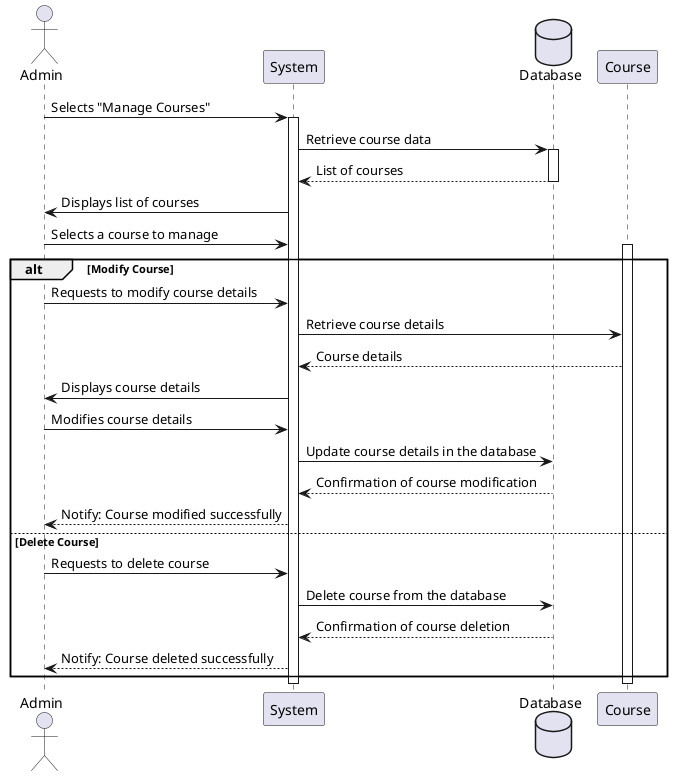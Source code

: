 @startuml
actor Admin as Admin
participant "System" as System
database Database as DB
participant "Course" as Course

Admin -> System: Selects "Manage Courses"
activate System

System -> DB: Retrieve course data
activate DB
DB --> System: List of courses
deactivate DB

System -> Admin: Displays list of courses
Admin -> System: Selects a course to manage
activate Course

alt Modify Course
  Admin -> System: Requests to modify course details
  System -> Course: Retrieve course details
  Course --> System: Course details
  System -> Admin: Displays course details
  Admin -> System: Modifies course details
  System -> DB: Update course details in the database
  DB --> System: Confirmation of course modification
  System --> Admin: Notify: Course modified successfully
else Delete Course
  Admin -> System: Requests to delete course
  System -> DB: Delete course from the database
  DB --> System: Confirmation of course deletion
  System --> Admin: Notify: Course deleted successfully
end

deactivate Course
deactivate System
@enduml
